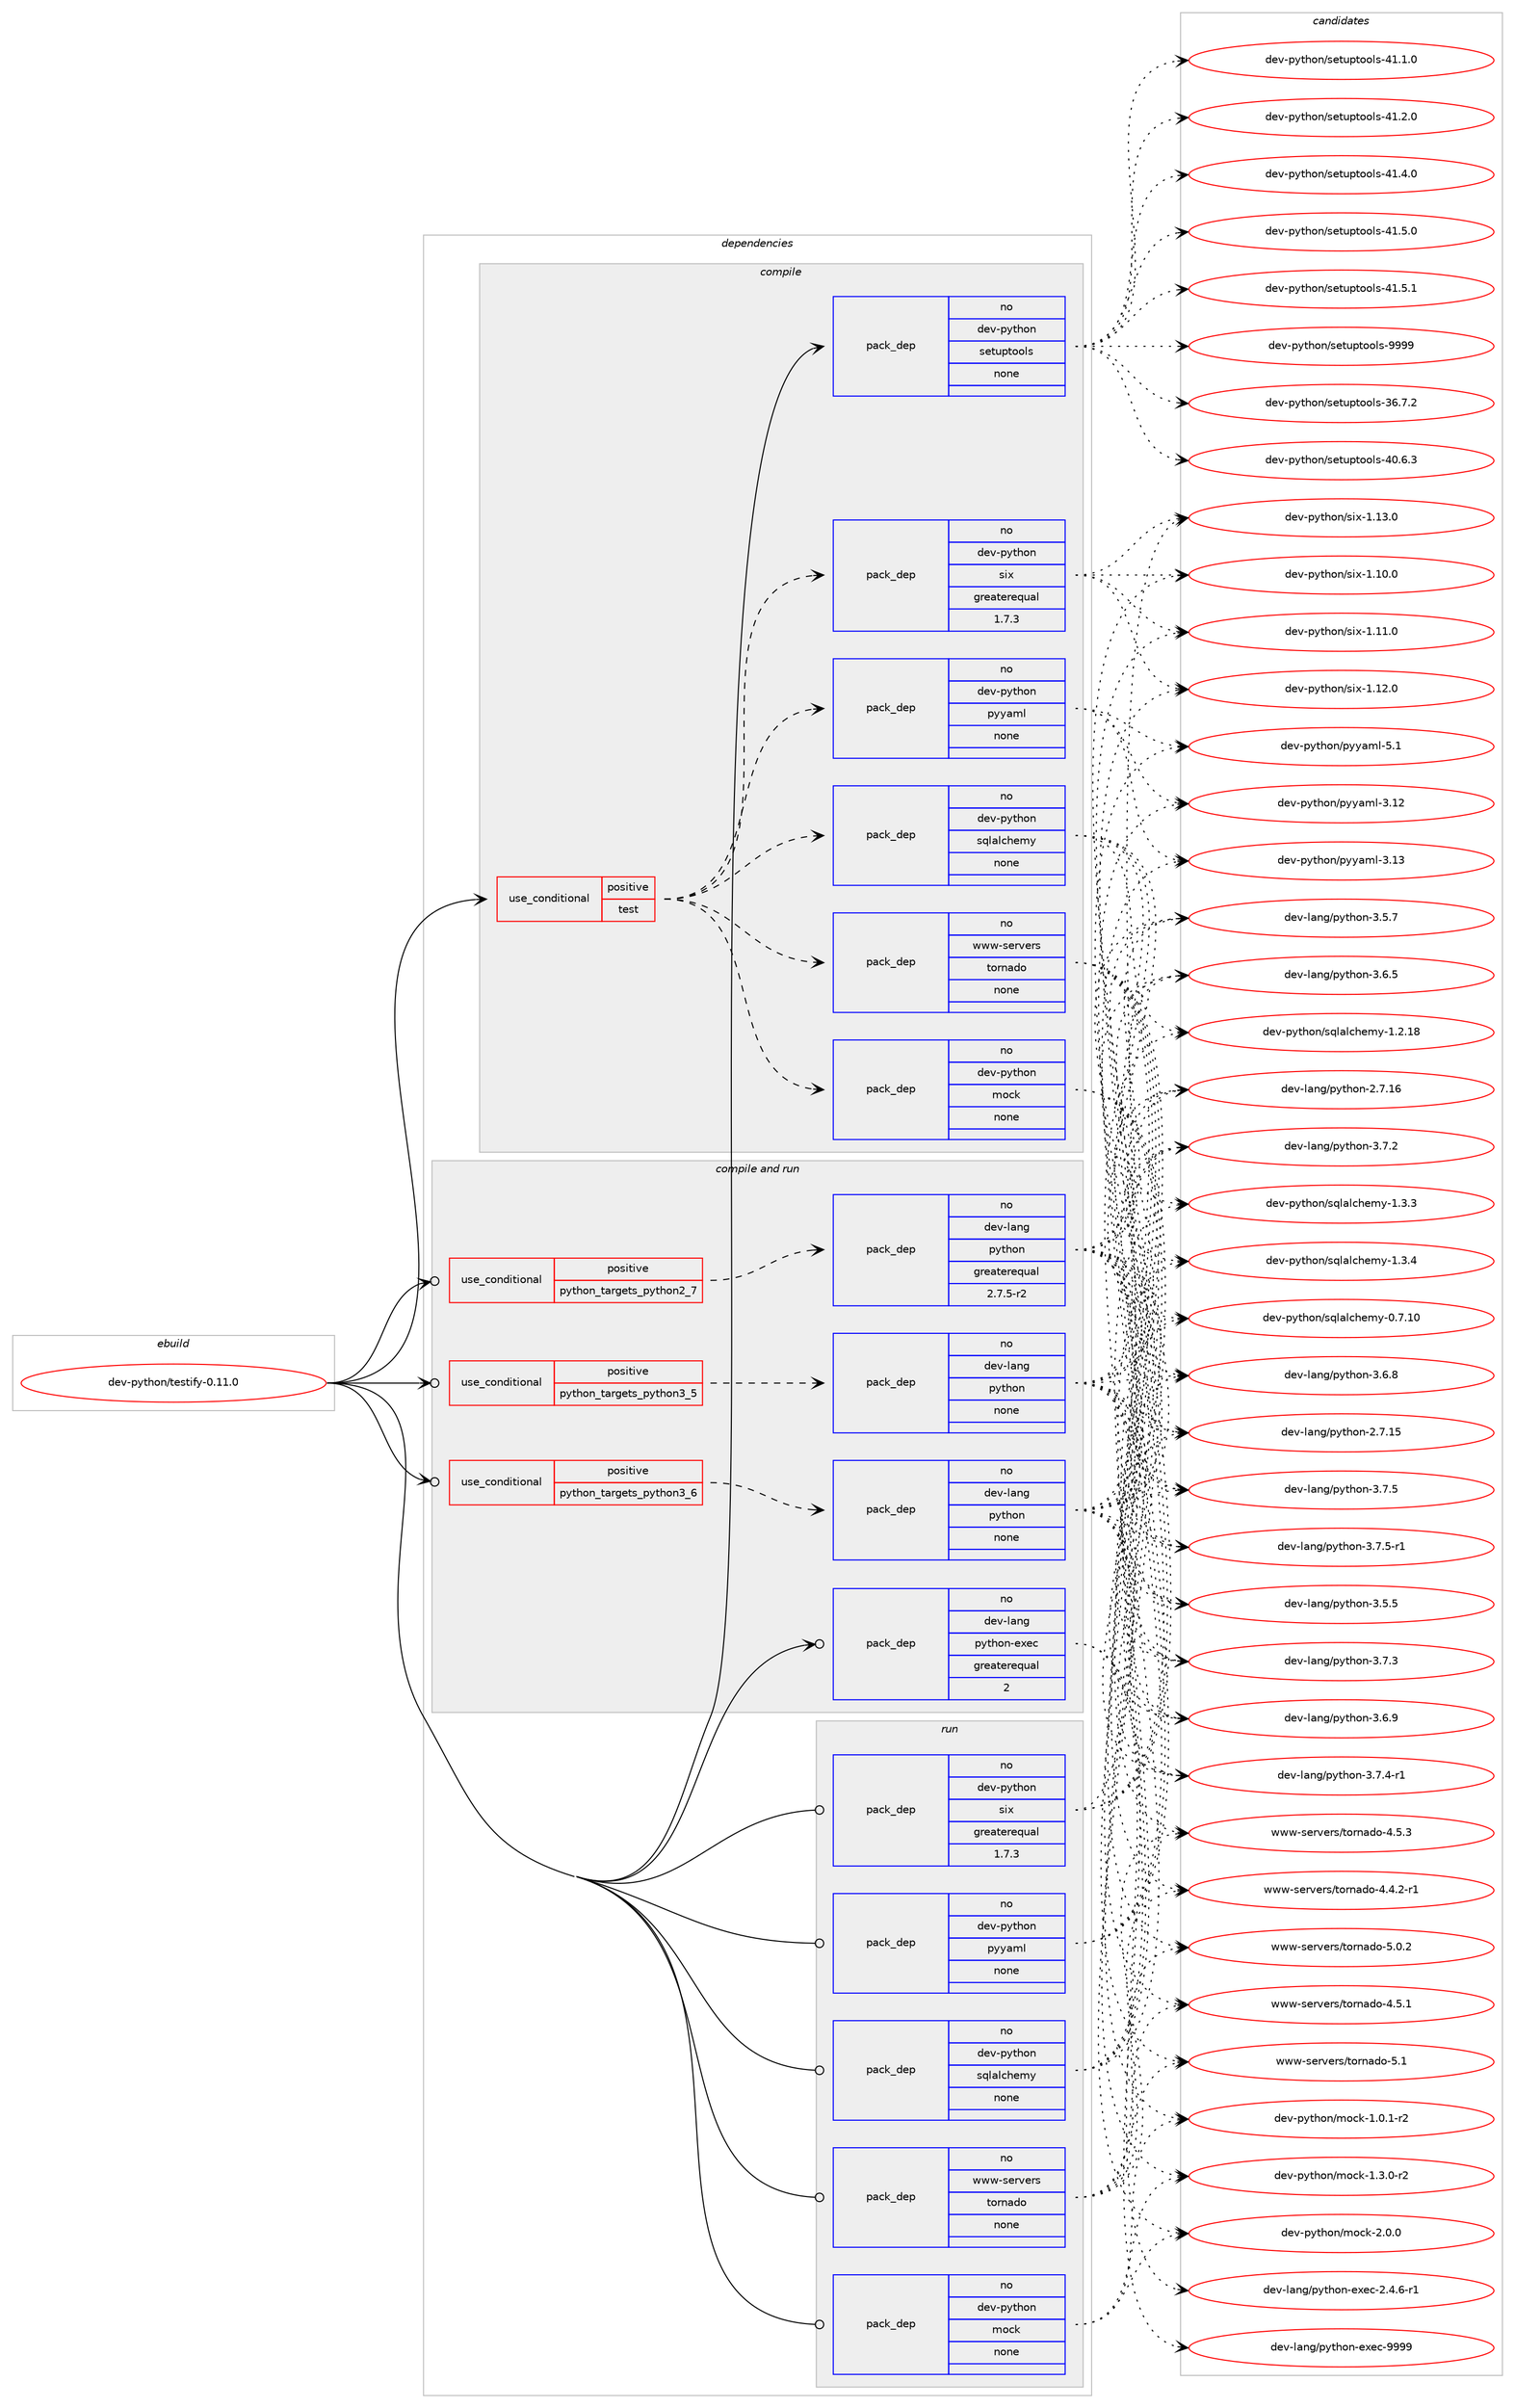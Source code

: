 digraph prolog {

# *************
# Graph options
# *************

newrank=true;
concentrate=true;
compound=true;
graph [rankdir=LR,fontname=Helvetica,fontsize=10,ranksep=1.5];#, ranksep=2.5, nodesep=0.2];
edge  [arrowhead=vee];
node  [fontname=Helvetica,fontsize=10];

# **********
# The ebuild
# **********

subgraph cluster_leftcol {
color=gray;
rank=same;
label=<<i>ebuild</i>>;
id [label="dev-python/testify-0.11.0", color=red, width=4, href="../dev-python/testify-0.11.0.svg"];
}

# ****************
# The dependencies
# ****************

subgraph cluster_midcol {
color=gray;
label=<<i>dependencies</i>>;
subgraph cluster_compile {
fillcolor="#eeeeee";
style=filled;
label=<<i>compile</i>>;
subgraph cond150383 {
dependency640479 [label=<<TABLE BORDER="0" CELLBORDER="1" CELLSPACING="0" CELLPADDING="4"><TR><TD ROWSPAN="3" CELLPADDING="10">use_conditional</TD></TR><TR><TD>positive</TD></TR><TR><TD>test</TD></TR></TABLE>>, shape=none, color=red];
subgraph pack478214 {
dependency640480 [label=<<TABLE BORDER="0" CELLBORDER="1" CELLSPACING="0" CELLPADDING="4" WIDTH="220"><TR><TD ROWSPAN="6" CELLPADDING="30">pack_dep</TD></TR><TR><TD WIDTH="110">no</TD></TR><TR><TD>dev-python</TD></TR><TR><TD>pyyaml</TD></TR><TR><TD>none</TD></TR><TR><TD></TD></TR></TABLE>>, shape=none, color=blue];
}
dependency640479:e -> dependency640480:w [weight=20,style="dashed",arrowhead="vee"];
subgraph pack478215 {
dependency640481 [label=<<TABLE BORDER="0" CELLBORDER="1" CELLSPACING="0" CELLPADDING="4" WIDTH="220"><TR><TD ROWSPAN="6" CELLPADDING="30">pack_dep</TD></TR><TR><TD WIDTH="110">no</TD></TR><TR><TD>dev-python</TD></TR><TR><TD>sqlalchemy</TD></TR><TR><TD>none</TD></TR><TR><TD></TD></TR></TABLE>>, shape=none, color=blue];
}
dependency640479:e -> dependency640481:w [weight=20,style="dashed",arrowhead="vee"];
subgraph pack478216 {
dependency640482 [label=<<TABLE BORDER="0" CELLBORDER="1" CELLSPACING="0" CELLPADDING="4" WIDTH="220"><TR><TD ROWSPAN="6" CELLPADDING="30">pack_dep</TD></TR><TR><TD WIDTH="110">no</TD></TR><TR><TD>dev-python</TD></TR><TR><TD>mock</TD></TR><TR><TD>none</TD></TR><TR><TD></TD></TR></TABLE>>, shape=none, color=blue];
}
dependency640479:e -> dependency640482:w [weight=20,style="dashed",arrowhead="vee"];
subgraph pack478217 {
dependency640483 [label=<<TABLE BORDER="0" CELLBORDER="1" CELLSPACING="0" CELLPADDING="4" WIDTH="220"><TR><TD ROWSPAN="6" CELLPADDING="30">pack_dep</TD></TR><TR><TD WIDTH="110">no</TD></TR><TR><TD>www-servers</TD></TR><TR><TD>tornado</TD></TR><TR><TD>none</TD></TR><TR><TD></TD></TR></TABLE>>, shape=none, color=blue];
}
dependency640479:e -> dependency640483:w [weight=20,style="dashed",arrowhead="vee"];
subgraph pack478218 {
dependency640484 [label=<<TABLE BORDER="0" CELLBORDER="1" CELLSPACING="0" CELLPADDING="4" WIDTH="220"><TR><TD ROWSPAN="6" CELLPADDING="30">pack_dep</TD></TR><TR><TD WIDTH="110">no</TD></TR><TR><TD>dev-python</TD></TR><TR><TD>six</TD></TR><TR><TD>greaterequal</TD></TR><TR><TD>1.7.3</TD></TR></TABLE>>, shape=none, color=blue];
}
dependency640479:e -> dependency640484:w [weight=20,style="dashed",arrowhead="vee"];
}
id:e -> dependency640479:w [weight=20,style="solid",arrowhead="vee"];
subgraph pack478219 {
dependency640485 [label=<<TABLE BORDER="0" CELLBORDER="1" CELLSPACING="0" CELLPADDING="4" WIDTH="220"><TR><TD ROWSPAN="6" CELLPADDING="30">pack_dep</TD></TR><TR><TD WIDTH="110">no</TD></TR><TR><TD>dev-python</TD></TR><TR><TD>setuptools</TD></TR><TR><TD>none</TD></TR><TR><TD></TD></TR></TABLE>>, shape=none, color=blue];
}
id:e -> dependency640485:w [weight=20,style="solid",arrowhead="vee"];
}
subgraph cluster_compileandrun {
fillcolor="#eeeeee";
style=filled;
label=<<i>compile and run</i>>;
subgraph cond150384 {
dependency640486 [label=<<TABLE BORDER="0" CELLBORDER="1" CELLSPACING="0" CELLPADDING="4"><TR><TD ROWSPAN="3" CELLPADDING="10">use_conditional</TD></TR><TR><TD>positive</TD></TR><TR><TD>python_targets_python2_7</TD></TR></TABLE>>, shape=none, color=red];
subgraph pack478220 {
dependency640487 [label=<<TABLE BORDER="0" CELLBORDER="1" CELLSPACING="0" CELLPADDING="4" WIDTH="220"><TR><TD ROWSPAN="6" CELLPADDING="30">pack_dep</TD></TR><TR><TD WIDTH="110">no</TD></TR><TR><TD>dev-lang</TD></TR><TR><TD>python</TD></TR><TR><TD>greaterequal</TD></TR><TR><TD>2.7.5-r2</TD></TR></TABLE>>, shape=none, color=blue];
}
dependency640486:e -> dependency640487:w [weight=20,style="dashed",arrowhead="vee"];
}
id:e -> dependency640486:w [weight=20,style="solid",arrowhead="odotvee"];
subgraph cond150385 {
dependency640488 [label=<<TABLE BORDER="0" CELLBORDER="1" CELLSPACING="0" CELLPADDING="4"><TR><TD ROWSPAN="3" CELLPADDING="10">use_conditional</TD></TR><TR><TD>positive</TD></TR><TR><TD>python_targets_python3_5</TD></TR></TABLE>>, shape=none, color=red];
subgraph pack478221 {
dependency640489 [label=<<TABLE BORDER="0" CELLBORDER="1" CELLSPACING="0" CELLPADDING="4" WIDTH="220"><TR><TD ROWSPAN="6" CELLPADDING="30">pack_dep</TD></TR><TR><TD WIDTH="110">no</TD></TR><TR><TD>dev-lang</TD></TR><TR><TD>python</TD></TR><TR><TD>none</TD></TR><TR><TD></TD></TR></TABLE>>, shape=none, color=blue];
}
dependency640488:e -> dependency640489:w [weight=20,style="dashed",arrowhead="vee"];
}
id:e -> dependency640488:w [weight=20,style="solid",arrowhead="odotvee"];
subgraph cond150386 {
dependency640490 [label=<<TABLE BORDER="0" CELLBORDER="1" CELLSPACING="0" CELLPADDING="4"><TR><TD ROWSPAN="3" CELLPADDING="10">use_conditional</TD></TR><TR><TD>positive</TD></TR><TR><TD>python_targets_python3_6</TD></TR></TABLE>>, shape=none, color=red];
subgraph pack478222 {
dependency640491 [label=<<TABLE BORDER="0" CELLBORDER="1" CELLSPACING="0" CELLPADDING="4" WIDTH="220"><TR><TD ROWSPAN="6" CELLPADDING="30">pack_dep</TD></TR><TR><TD WIDTH="110">no</TD></TR><TR><TD>dev-lang</TD></TR><TR><TD>python</TD></TR><TR><TD>none</TD></TR><TR><TD></TD></TR></TABLE>>, shape=none, color=blue];
}
dependency640490:e -> dependency640491:w [weight=20,style="dashed",arrowhead="vee"];
}
id:e -> dependency640490:w [weight=20,style="solid",arrowhead="odotvee"];
subgraph pack478223 {
dependency640492 [label=<<TABLE BORDER="0" CELLBORDER="1" CELLSPACING="0" CELLPADDING="4" WIDTH="220"><TR><TD ROWSPAN="6" CELLPADDING="30">pack_dep</TD></TR><TR><TD WIDTH="110">no</TD></TR><TR><TD>dev-lang</TD></TR><TR><TD>python-exec</TD></TR><TR><TD>greaterequal</TD></TR><TR><TD>2</TD></TR></TABLE>>, shape=none, color=blue];
}
id:e -> dependency640492:w [weight=20,style="solid",arrowhead="odotvee"];
}
subgraph cluster_run {
fillcolor="#eeeeee";
style=filled;
label=<<i>run</i>>;
subgraph pack478224 {
dependency640493 [label=<<TABLE BORDER="0" CELLBORDER="1" CELLSPACING="0" CELLPADDING="4" WIDTH="220"><TR><TD ROWSPAN="6" CELLPADDING="30">pack_dep</TD></TR><TR><TD WIDTH="110">no</TD></TR><TR><TD>dev-python</TD></TR><TR><TD>mock</TD></TR><TR><TD>none</TD></TR><TR><TD></TD></TR></TABLE>>, shape=none, color=blue];
}
id:e -> dependency640493:w [weight=20,style="solid",arrowhead="odot"];
subgraph pack478225 {
dependency640494 [label=<<TABLE BORDER="0" CELLBORDER="1" CELLSPACING="0" CELLPADDING="4" WIDTH="220"><TR><TD ROWSPAN="6" CELLPADDING="30">pack_dep</TD></TR><TR><TD WIDTH="110">no</TD></TR><TR><TD>dev-python</TD></TR><TR><TD>pyyaml</TD></TR><TR><TD>none</TD></TR><TR><TD></TD></TR></TABLE>>, shape=none, color=blue];
}
id:e -> dependency640494:w [weight=20,style="solid",arrowhead="odot"];
subgraph pack478226 {
dependency640495 [label=<<TABLE BORDER="0" CELLBORDER="1" CELLSPACING="0" CELLPADDING="4" WIDTH="220"><TR><TD ROWSPAN="6" CELLPADDING="30">pack_dep</TD></TR><TR><TD WIDTH="110">no</TD></TR><TR><TD>dev-python</TD></TR><TR><TD>six</TD></TR><TR><TD>greaterequal</TD></TR><TR><TD>1.7.3</TD></TR></TABLE>>, shape=none, color=blue];
}
id:e -> dependency640495:w [weight=20,style="solid",arrowhead="odot"];
subgraph pack478227 {
dependency640496 [label=<<TABLE BORDER="0" CELLBORDER="1" CELLSPACING="0" CELLPADDING="4" WIDTH="220"><TR><TD ROWSPAN="6" CELLPADDING="30">pack_dep</TD></TR><TR><TD WIDTH="110">no</TD></TR><TR><TD>dev-python</TD></TR><TR><TD>sqlalchemy</TD></TR><TR><TD>none</TD></TR><TR><TD></TD></TR></TABLE>>, shape=none, color=blue];
}
id:e -> dependency640496:w [weight=20,style="solid",arrowhead="odot"];
subgraph pack478228 {
dependency640497 [label=<<TABLE BORDER="0" CELLBORDER="1" CELLSPACING="0" CELLPADDING="4" WIDTH="220"><TR><TD ROWSPAN="6" CELLPADDING="30">pack_dep</TD></TR><TR><TD WIDTH="110">no</TD></TR><TR><TD>www-servers</TD></TR><TR><TD>tornado</TD></TR><TR><TD>none</TD></TR><TR><TD></TD></TR></TABLE>>, shape=none, color=blue];
}
id:e -> dependency640497:w [weight=20,style="solid",arrowhead="odot"];
}
}

# **************
# The candidates
# **************

subgraph cluster_choices {
rank=same;
color=gray;
label=<<i>candidates</i>>;

subgraph choice478214 {
color=black;
nodesep=1;
choice1001011184511212111610411111047112121121971091084551464950 [label="dev-python/pyyaml-3.12", color=red, width=4,href="../dev-python/pyyaml-3.12.svg"];
choice1001011184511212111610411111047112121121971091084551464951 [label="dev-python/pyyaml-3.13", color=red, width=4,href="../dev-python/pyyaml-3.13.svg"];
choice10010111845112121116104111110471121211219710910845534649 [label="dev-python/pyyaml-5.1", color=red, width=4,href="../dev-python/pyyaml-5.1.svg"];
dependency640480:e -> choice1001011184511212111610411111047112121121971091084551464950:w [style=dotted,weight="100"];
dependency640480:e -> choice1001011184511212111610411111047112121121971091084551464951:w [style=dotted,weight="100"];
dependency640480:e -> choice10010111845112121116104111110471121211219710910845534649:w [style=dotted,weight="100"];
}
subgraph choice478215 {
color=black;
nodesep=1;
choice1001011184511212111610411111047115113108971089910410110912145484655464948 [label="dev-python/sqlalchemy-0.7.10", color=red, width=4,href="../dev-python/sqlalchemy-0.7.10.svg"];
choice1001011184511212111610411111047115113108971089910410110912145494650464956 [label="dev-python/sqlalchemy-1.2.18", color=red, width=4,href="../dev-python/sqlalchemy-1.2.18.svg"];
choice10010111845112121116104111110471151131089710899104101109121454946514651 [label="dev-python/sqlalchemy-1.3.3", color=red, width=4,href="../dev-python/sqlalchemy-1.3.3.svg"];
choice10010111845112121116104111110471151131089710899104101109121454946514652 [label="dev-python/sqlalchemy-1.3.4", color=red, width=4,href="../dev-python/sqlalchemy-1.3.4.svg"];
dependency640481:e -> choice1001011184511212111610411111047115113108971089910410110912145484655464948:w [style=dotted,weight="100"];
dependency640481:e -> choice1001011184511212111610411111047115113108971089910410110912145494650464956:w [style=dotted,weight="100"];
dependency640481:e -> choice10010111845112121116104111110471151131089710899104101109121454946514651:w [style=dotted,weight="100"];
dependency640481:e -> choice10010111845112121116104111110471151131089710899104101109121454946514652:w [style=dotted,weight="100"];
}
subgraph choice478216 {
color=black;
nodesep=1;
choice1001011184511212111610411111047109111991074549464846494511450 [label="dev-python/mock-1.0.1-r2", color=red, width=4,href="../dev-python/mock-1.0.1-r2.svg"];
choice1001011184511212111610411111047109111991074549465146484511450 [label="dev-python/mock-1.3.0-r2", color=red, width=4,href="../dev-python/mock-1.3.0-r2.svg"];
choice100101118451121211161041111104710911199107455046484648 [label="dev-python/mock-2.0.0", color=red, width=4,href="../dev-python/mock-2.0.0.svg"];
dependency640482:e -> choice1001011184511212111610411111047109111991074549464846494511450:w [style=dotted,weight="100"];
dependency640482:e -> choice1001011184511212111610411111047109111991074549465146484511450:w [style=dotted,weight="100"];
dependency640482:e -> choice100101118451121211161041111104710911199107455046484648:w [style=dotted,weight="100"];
}
subgraph choice478217 {
color=black;
nodesep=1;
choice1191191194511510111411810111411547116111114110971001114552465246504511449 [label="www-servers/tornado-4.4.2-r1", color=red, width=4,href="../www-servers/tornado-4.4.2-r1.svg"];
choice119119119451151011141181011141154711611111411097100111455246534649 [label="www-servers/tornado-4.5.1", color=red, width=4,href="../www-servers/tornado-4.5.1.svg"];
choice119119119451151011141181011141154711611111411097100111455246534651 [label="www-servers/tornado-4.5.3", color=red, width=4,href="../www-servers/tornado-4.5.3.svg"];
choice119119119451151011141181011141154711611111411097100111455346484650 [label="www-servers/tornado-5.0.2", color=red, width=4,href="../www-servers/tornado-5.0.2.svg"];
choice11911911945115101114118101114115471161111141109710011145534649 [label="www-servers/tornado-5.1", color=red, width=4,href="../www-servers/tornado-5.1.svg"];
dependency640483:e -> choice1191191194511510111411810111411547116111114110971001114552465246504511449:w [style=dotted,weight="100"];
dependency640483:e -> choice119119119451151011141181011141154711611111411097100111455246534649:w [style=dotted,weight="100"];
dependency640483:e -> choice119119119451151011141181011141154711611111411097100111455246534651:w [style=dotted,weight="100"];
dependency640483:e -> choice119119119451151011141181011141154711611111411097100111455346484650:w [style=dotted,weight="100"];
dependency640483:e -> choice11911911945115101114118101114115471161111141109710011145534649:w [style=dotted,weight="100"];
}
subgraph choice478218 {
color=black;
nodesep=1;
choice100101118451121211161041111104711510512045494649484648 [label="dev-python/six-1.10.0", color=red, width=4,href="../dev-python/six-1.10.0.svg"];
choice100101118451121211161041111104711510512045494649494648 [label="dev-python/six-1.11.0", color=red, width=4,href="../dev-python/six-1.11.0.svg"];
choice100101118451121211161041111104711510512045494649504648 [label="dev-python/six-1.12.0", color=red, width=4,href="../dev-python/six-1.12.0.svg"];
choice100101118451121211161041111104711510512045494649514648 [label="dev-python/six-1.13.0", color=red, width=4,href="../dev-python/six-1.13.0.svg"];
dependency640484:e -> choice100101118451121211161041111104711510512045494649484648:w [style=dotted,weight="100"];
dependency640484:e -> choice100101118451121211161041111104711510512045494649494648:w [style=dotted,weight="100"];
dependency640484:e -> choice100101118451121211161041111104711510512045494649504648:w [style=dotted,weight="100"];
dependency640484:e -> choice100101118451121211161041111104711510512045494649514648:w [style=dotted,weight="100"];
}
subgraph choice478219 {
color=black;
nodesep=1;
choice100101118451121211161041111104711510111611711211611111110811545515446554650 [label="dev-python/setuptools-36.7.2", color=red, width=4,href="../dev-python/setuptools-36.7.2.svg"];
choice100101118451121211161041111104711510111611711211611111110811545524846544651 [label="dev-python/setuptools-40.6.3", color=red, width=4,href="../dev-python/setuptools-40.6.3.svg"];
choice100101118451121211161041111104711510111611711211611111110811545524946494648 [label="dev-python/setuptools-41.1.0", color=red, width=4,href="../dev-python/setuptools-41.1.0.svg"];
choice100101118451121211161041111104711510111611711211611111110811545524946504648 [label="dev-python/setuptools-41.2.0", color=red, width=4,href="../dev-python/setuptools-41.2.0.svg"];
choice100101118451121211161041111104711510111611711211611111110811545524946524648 [label="dev-python/setuptools-41.4.0", color=red, width=4,href="../dev-python/setuptools-41.4.0.svg"];
choice100101118451121211161041111104711510111611711211611111110811545524946534648 [label="dev-python/setuptools-41.5.0", color=red, width=4,href="../dev-python/setuptools-41.5.0.svg"];
choice100101118451121211161041111104711510111611711211611111110811545524946534649 [label="dev-python/setuptools-41.5.1", color=red, width=4,href="../dev-python/setuptools-41.5.1.svg"];
choice10010111845112121116104111110471151011161171121161111111081154557575757 [label="dev-python/setuptools-9999", color=red, width=4,href="../dev-python/setuptools-9999.svg"];
dependency640485:e -> choice100101118451121211161041111104711510111611711211611111110811545515446554650:w [style=dotted,weight="100"];
dependency640485:e -> choice100101118451121211161041111104711510111611711211611111110811545524846544651:w [style=dotted,weight="100"];
dependency640485:e -> choice100101118451121211161041111104711510111611711211611111110811545524946494648:w [style=dotted,weight="100"];
dependency640485:e -> choice100101118451121211161041111104711510111611711211611111110811545524946504648:w [style=dotted,weight="100"];
dependency640485:e -> choice100101118451121211161041111104711510111611711211611111110811545524946524648:w [style=dotted,weight="100"];
dependency640485:e -> choice100101118451121211161041111104711510111611711211611111110811545524946534648:w [style=dotted,weight="100"];
dependency640485:e -> choice100101118451121211161041111104711510111611711211611111110811545524946534649:w [style=dotted,weight="100"];
dependency640485:e -> choice10010111845112121116104111110471151011161171121161111111081154557575757:w [style=dotted,weight="100"];
}
subgraph choice478220 {
color=black;
nodesep=1;
choice10010111845108971101034711212111610411111045504655464953 [label="dev-lang/python-2.7.15", color=red, width=4,href="../dev-lang/python-2.7.15.svg"];
choice10010111845108971101034711212111610411111045504655464954 [label="dev-lang/python-2.7.16", color=red, width=4,href="../dev-lang/python-2.7.16.svg"];
choice100101118451089711010347112121116104111110455146534653 [label="dev-lang/python-3.5.5", color=red, width=4,href="../dev-lang/python-3.5.5.svg"];
choice100101118451089711010347112121116104111110455146534655 [label="dev-lang/python-3.5.7", color=red, width=4,href="../dev-lang/python-3.5.7.svg"];
choice100101118451089711010347112121116104111110455146544653 [label="dev-lang/python-3.6.5", color=red, width=4,href="../dev-lang/python-3.6.5.svg"];
choice100101118451089711010347112121116104111110455146544656 [label="dev-lang/python-3.6.8", color=red, width=4,href="../dev-lang/python-3.6.8.svg"];
choice100101118451089711010347112121116104111110455146544657 [label="dev-lang/python-3.6.9", color=red, width=4,href="../dev-lang/python-3.6.9.svg"];
choice100101118451089711010347112121116104111110455146554650 [label="dev-lang/python-3.7.2", color=red, width=4,href="../dev-lang/python-3.7.2.svg"];
choice100101118451089711010347112121116104111110455146554651 [label="dev-lang/python-3.7.3", color=red, width=4,href="../dev-lang/python-3.7.3.svg"];
choice1001011184510897110103471121211161041111104551465546524511449 [label="dev-lang/python-3.7.4-r1", color=red, width=4,href="../dev-lang/python-3.7.4-r1.svg"];
choice100101118451089711010347112121116104111110455146554653 [label="dev-lang/python-3.7.5", color=red, width=4,href="../dev-lang/python-3.7.5.svg"];
choice1001011184510897110103471121211161041111104551465546534511449 [label="dev-lang/python-3.7.5-r1", color=red, width=4,href="../dev-lang/python-3.7.5-r1.svg"];
dependency640487:e -> choice10010111845108971101034711212111610411111045504655464953:w [style=dotted,weight="100"];
dependency640487:e -> choice10010111845108971101034711212111610411111045504655464954:w [style=dotted,weight="100"];
dependency640487:e -> choice100101118451089711010347112121116104111110455146534653:w [style=dotted,weight="100"];
dependency640487:e -> choice100101118451089711010347112121116104111110455146534655:w [style=dotted,weight="100"];
dependency640487:e -> choice100101118451089711010347112121116104111110455146544653:w [style=dotted,weight="100"];
dependency640487:e -> choice100101118451089711010347112121116104111110455146544656:w [style=dotted,weight="100"];
dependency640487:e -> choice100101118451089711010347112121116104111110455146544657:w [style=dotted,weight="100"];
dependency640487:e -> choice100101118451089711010347112121116104111110455146554650:w [style=dotted,weight="100"];
dependency640487:e -> choice100101118451089711010347112121116104111110455146554651:w [style=dotted,weight="100"];
dependency640487:e -> choice1001011184510897110103471121211161041111104551465546524511449:w [style=dotted,weight="100"];
dependency640487:e -> choice100101118451089711010347112121116104111110455146554653:w [style=dotted,weight="100"];
dependency640487:e -> choice1001011184510897110103471121211161041111104551465546534511449:w [style=dotted,weight="100"];
}
subgraph choice478221 {
color=black;
nodesep=1;
choice10010111845108971101034711212111610411111045504655464953 [label="dev-lang/python-2.7.15", color=red, width=4,href="../dev-lang/python-2.7.15.svg"];
choice10010111845108971101034711212111610411111045504655464954 [label="dev-lang/python-2.7.16", color=red, width=4,href="../dev-lang/python-2.7.16.svg"];
choice100101118451089711010347112121116104111110455146534653 [label="dev-lang/python-3.5.5", color=red, width=4,href="../dev-lang/python-3.5.5.svg"];
choice100101118451089711010347112121116104111110455146534655 [label="dev-lang/python-3.5.7", color=red, width=4,href="../dev-lang/python-3.5.7.svg"];
choice100101118451089711010347112121116104111110455146544653 [label="dev-lang/python-3.6.5", color=red, width=4,href="../dev-lang/python-3.6.5.svg"];
choice100101118451089711010347112121116104111110455146544656 [label="dev-lang/python-3.6.8", color=red, width=4,href="../dev-lang/python-3.6.8.svg"];
choice100101118451089711010347112121116104111110455146544657 [label="dev-lang/python-3.6.9", color=red, width=4,href="../dev-lang/python-3.6.9.svg"];
choice100101118451089711010347112121116104111110455146554650 [label="dev-lang/python-3.7.2", color=red, width=4,href="../dev-lang/python-3.7.2.svg"];
choice100101118451089711010347112121116104111110455146554651 [label="dev-lang/python-3.7.3", color=red, width=4,href="../dev-lang/python-3.7.3.svg"];
choice1001011184510897110103471121211161041111104551465546524511449 [label="dev-lang/python-3.7.4-r1", color=red, width=4,href="../dev-lang/python-3.7.4-r1.svg"];
choice100101118451089711010347112121116104111110455146554653 [label="dev-lang/python-3.7.5", color=red, width=4,href="../dev-lang/python-3.7.5.svg"];
choice1001011184510897110103471121211161041111104551465546534511449 [label="dev-lang/python-3.7.5-r1", color=red, width=4,href="../dev-lang/python-3.7.5-r1.svg"];
dependency640489:e -> choice10010111845108971101034711212111610411111045504655464953:w [style=dotted,weight="100"];
dependency640489:e -> choice10010111845108971101034711212111610411111045504655464954:w [style=dotted,weight="100"];
dependency640489:e -> choice100101118451089711010347112121116104111110455146534653:w [style=dotted,weight="100"];
dependency640489:e -> choice100101118451089711010347112121116104111110455146534655:w [style=dotted,weight="100"];
dependency640489:e -> choice100101118451089711010347112121116104111110455146544653:w [style=dotted,weight="100"];
dependency640489:e -> choice100101118451089711010347112121116104111110455146544656:w [style=dotted,weight="100"];
dependency640489:e -> choice100101118451089711010347112121116104111110455146544657:w [style=dotted,weight="100"];
dependency640489:e -> choice100101118451089711010347112121116104111110455146554650:w [style=dotted,weight="100"];
dependency640489:e -> choice100101118451089711010347112121116104111110455146554651:w [style=dotted,weight="100"];
dependency640489:e -> choice1001011184510897110103471121211161041111104551465546524511449:w [style=dotted,weight="100"];
dependency640489:e -> choice100101118451089711010347112121116104111110455146554653:w [style=dotted,weight="100"];
dependency640489:e -> choice1001011184510897110103471121211161041111104551465546534511449:w [style=dotted,weight="100"];
}
subgraph choice478222 {
color=black;
nodesep=1;
choice10010111845108971101034711212111610411111045504655464953 [label="dev-lang/python-2.7.15", color=red, width=4,href="../dev-lang/python-2.7.15.svg"];
choice10010111845108971101034711212111610411111045504655464954 [label="dev-lang/python-2.7.16", color=red, width=4,href="../dev-lang/python-2.7.16.svg"];
choice100101118451089711010347112121116104111110455146534653 [label="dev-lang/python-3.5.5", color=red, width=4,href="../dev-lang/python-3.5.5.svg"];
choice100101118451089711010347112121116104111110455146534655 [label="dev-lang/python-3.5.7", color=red, width=4,href="../dev-lang/python-3.5.7.svg"];
choice100101118451089711010347112121116104111110455146544653 [label="dev-lang/python-3.6.5", color=red, width=4,href="../dev-lang/python-3.6.5.svg"];
choice100101118451089711010347112121116104111110455146544656 [label="dev-lang/python-3.6.8", color=red, width=4,href="../dev-lang/python-3.6.8.svg"];
choice100101118451089711010347112121116104111110455146544657 [label="dev-lang/python-3.6.9", color=red, width=4,href="../dev-lang/python-3.6.9.svg"];
choice100101118451089711010347112121116104111110455146554650 [label="dev-lang/python-3.7.2", color=red, width=4,href="../dev-lang/python-3.7.2.svg"];
choice100101118451089711010347112121116104111110455146554651 [label="dev-lang/python-3.7.3", color=red, width=4,href="../dev-lang/python-3.7.3.svg"];
choice1001011184510897110103471121211161041111104551465546524511449 [label="dev-lang/python-3.7.4-r1", color=red, width=4,href="../dev-lang/python-3.7.4-r1.svg"];
choice100101118451089711010347112121116104111110455146554653 [label="dev-lang/python-3.7.5", color=red, width=4,href="../dev-lang/python-3.7.5.svg"];
choice1001011184510897110103471121211161041111104551465546534511449 [label="dev-lang/python-3.7.5-r1", color=red, width=4,href="../dev-lang/python-3.7.5-r1.svg"];
dependency640491:e -> choice10010111845108971101034711212111610411111045504655464953:w [style=dotted,weight="100"];
dependency640491:e -> choice10010111845108971101034711212111610411111045504655464954:w [style=dotted,weight="100"];
dependency640491:e -> choice100101118451089711010347112121116104111110455146534653:w [style=dotted,weight="100"];
dependency640491:e -> choice100101118451089711010347112121116104111110455146534655:w [style=dotted,weight="100"];
dependency640491:e -> choice100101118451089711010347112121116104111110455146544653:w [style=dotted,weight="100"];
dependency640491:e -> choice100101118451089711010347112121116104111110455146544656:w [style=dotted,weight="100"];
dependency640491:e -> choice100101118451089711010347112121116104111110455146544657:w [style=dotted,weight="100"];
dependency640491:e -> choice100101118451089711010347112121116104111110455146554650:w [style=dotted,weight="100"];
dependency640491:e -> choice100101118451089711010347112121116104111110455146554651:w [style=dotted,weight="100"];
dependency640491:e -> choice1001011184510897110103471121211161041111104551465546524511449:w [style=dotted,weight="100"];
dependency640491:e -> choice100101118451089711010347112121116104111110455146554653:w [style=dotted,weight="100"];
dependency640491:e -> choice1001011184510897110103471121211161041111104551465546534511449:w [style=dotted,weight="100"];
}
subgraph choice478223 {
color=black;
nodesep=1;
choice10010111845108971101034711212111610411111045101120101994550465246544511449 [label="dev-lang/python-exec-2.4.6-r1", color=red, width=4,href="../dev-lang/python-exec-2.4.6-r1.svg"];
choice10010111845108971101034711212111610411111045101120101994557575757 [label="dev-lang/python-exec-9999", color=red, width=4,href="../dev-lang/python-exec-9999.svg"];
dependency640492:e -> choice10010111845108971101034711212111610411111045101120101994550465246544511449:w [style=dotted,weight="100"];
dependency640492:e -> choice10010111845108971101034711212111610411111045101120101994557575757:w [style=dotted,weight="100"];
}
subgraph choice478224 {
color=black;
nodesep=1;
choice1001011184511212111610411111047109111991074549464846494511450 [label="dev-python/mock-1.0.1-r2", color=red, width=4,href="../dev-python/mock-1.0.1-r2.svg"];
choice1001011184511212111610411111047109111991074549465146484511450 [label="dev-python/mock-1.3.0-r2", color=red, width=4,href="../dev-python/mock-1.3.0-r2.svg"];
choice100101118451121211161041111104710911199107455046484648 [label="dev-python/mock-2.0.0", color=red, width=4,href="../dev-python/mock-2.0.0.svg"];
dependency640493:e -> choice1001011184511212111610411111047109111991074549464846494511450:w [style=dotted,weight="100"];
dependency640493:e -> choice1001011184511212111610411111047109111991074549465146484511450:w [style=dotted,weight="100"];
dependency640493:e -> choice100101118451121211161041111104710911199107455046484648:w [style=dotted,weight="100"];
}
subgraph choice478225 {
color=black;
nodesep=1;
choice1001011184511212111610411111047112121121971091084551464950 [label="dev-python/pyyaml-3.12", color=red, width=4,href="../dev-python/pyyaml-3.12.svg"];
choice1001011184511212111610411111047112121121971091084551464951 [label="dev-python/pyyaml-3.13", color=red, width=4,href="../dev-python/pyyaml-3.13.svg"];
choice10010111845112121116104111110471121211219710910845534649 [label="dev-python/pyyaml-5.1", color=red, width=4,href="../dev-python/pyyaml-5.1.svg"];
dependency640494:e -> choice1001011184511212111610411111047112121121971091084551464950:w [style=dotted,weight="100"];
dependency640494:e -> choice1001011184511212111610411111047112121121971091084551464951:w [style=dotted,weight="100"];
dependency640494:e -> choice10010111845112121116104111110471121211219710910845534649:w [style=dotted,weight="100"];
}
subgraph choice478226 {
color=black;
nodesep=1;
choice100101118451121211161041111104711510512045494649484648 [label="dev-python/six-1.10.0", color=red, width=4,href="../dev-python/six-1.10.0.svg"];
choice100101118451121211161041111104711510512045494649494648 [label="dev-python/six-1.11.0", color=red, width=4,href="../dev-python/six-1.11.0.svg"];
choice100101118451121211161041111104711510512045494649504648 [label="dev-python/six-1.12.0", color=red, width=4,href="../dev-python/six-1.12.0.svg"];
choice100101118451121211161041111104711510512045494649514648 [label="dev-python/six-1.13.0", color=red, width=4,href="../dev-python/six-1.13.0.svg"];
dependency640495:e -> choice100101118451121211161041111104711510512045494649484648:w [style=dotted,weight="100"];
dependency640495:e -> choice100101118451121211161041111104711510512045494649494648:w [style=dotted,weight="100"];
dependency640495:e -> choice100101118451121211161041111104711510512045494649504648:w [style=dotted,weight="100"];
dependency640495:e -> choice100101118451121211161041111104711510512045494649514648:w [style=dotted,weight="100"];
}
subgraph choice478227 {
color=black;
nodesep=1;
choice1001011184511212111610411111047115113108971089910410110912145484655464948 [label="dev-python/sqlalchemy-0.7.10", color=red, width=4,href="../dev-python/sqlalchemy-0.7.10.svg"];
choice1001011184511212111610411111047115113108971089910410110912145494650464956 [label="dev-python/sqlalchemy-1.2.18", color=red, width=4,href="../dev-python/sqlalchemy-1.2.18.svg"];
choice10010111845112121116104111110471151131089710899104101109121454946514651 [label="dev-python/sqlalchemy-1.3.3", color=red, width=4,href="../dev-python/sqlalchemy-1.3.3.svg"];
choice10010111845112121116104111110471151131089710899104101109121454946514652 [label="dev-python/sqlalchemy-1.3.4", color=red, width=4,href="../dev-python/sqlalchemy-1.3.4.svg"];
dependency640496:e -> choice1001011184511212111610411111047115113108971089910410110912145484655464948:w [style=dotted,weight="100"];
dependency640496:e -> choice1001011184511212111610411111047115113108971089910410110912145494650464956:w [style=dotted,weight="100"];
dependency640496:e -> choice10010111845112121116104111110471151131089710899104101109121454946514651:w [style=dotted,weight="100"];
dependency640496:e -> choice10010111845112121116104111110471151131089710899104101109121454946514652:w [style=dotted,weight="100"];
}
subgraph choice478228 {
color=black;
nodesep=1;
choice1191191194511510111411810111411547116111114110971001114552465246504511449 [label="www-servers/tornado-4.4.2-r1", color=red, width=4,href="../www-servers/tornado-4.4.2-r1.svg"];
choice119119119451151011141181011141154711611111411097100111455246534649 [label="www-servers/tornado-4.5.1", color=red, width=4,href="../www-servers/tornado-4.5.1.svg"];
choice119119119451151011141181011141154711611111411097100111455246534651 [label="www-servers/tornado-4.5.3", color=red, width=4,href="../www-servers/tornado-4.5.3.svg"];
choice119119119451151011141181011141154711611111411097100111455346484650 [label="www-servers/tornado-5.0.2", color=red, width=4,href="../www-servers/tornado-5.0.2.svg"];
choice11911911945115101114118101114115471161111141109710011145534649 [label="www-servers/tornado-5.1", color=red, width=4,href="../www-servers/tornado-5.1.svg"];
dependency640497:e -> choice1191191194511510111411810111411547116111114110971001114552465246504511449:w [style=dotted,weight="100"];
dependency640497:e -> choice119119119451151011141181011141154711611111411097100111455246534649:w [style=dotted,weight="100"];
dependency640497:e -> choice119119119451151011141181011141154711611111411097100111455246534651:w [style=dotted,weight="100"];
dependency640497:e -> choice119119119451151011141181011141154711611111411097100111455346484650:w [style=dotted,weight="100"];
dependency640497:e -> choice11911911945115101114118101114115471161111141109710011145534649:w [style=dotted,weight="100"];
}
}

}
